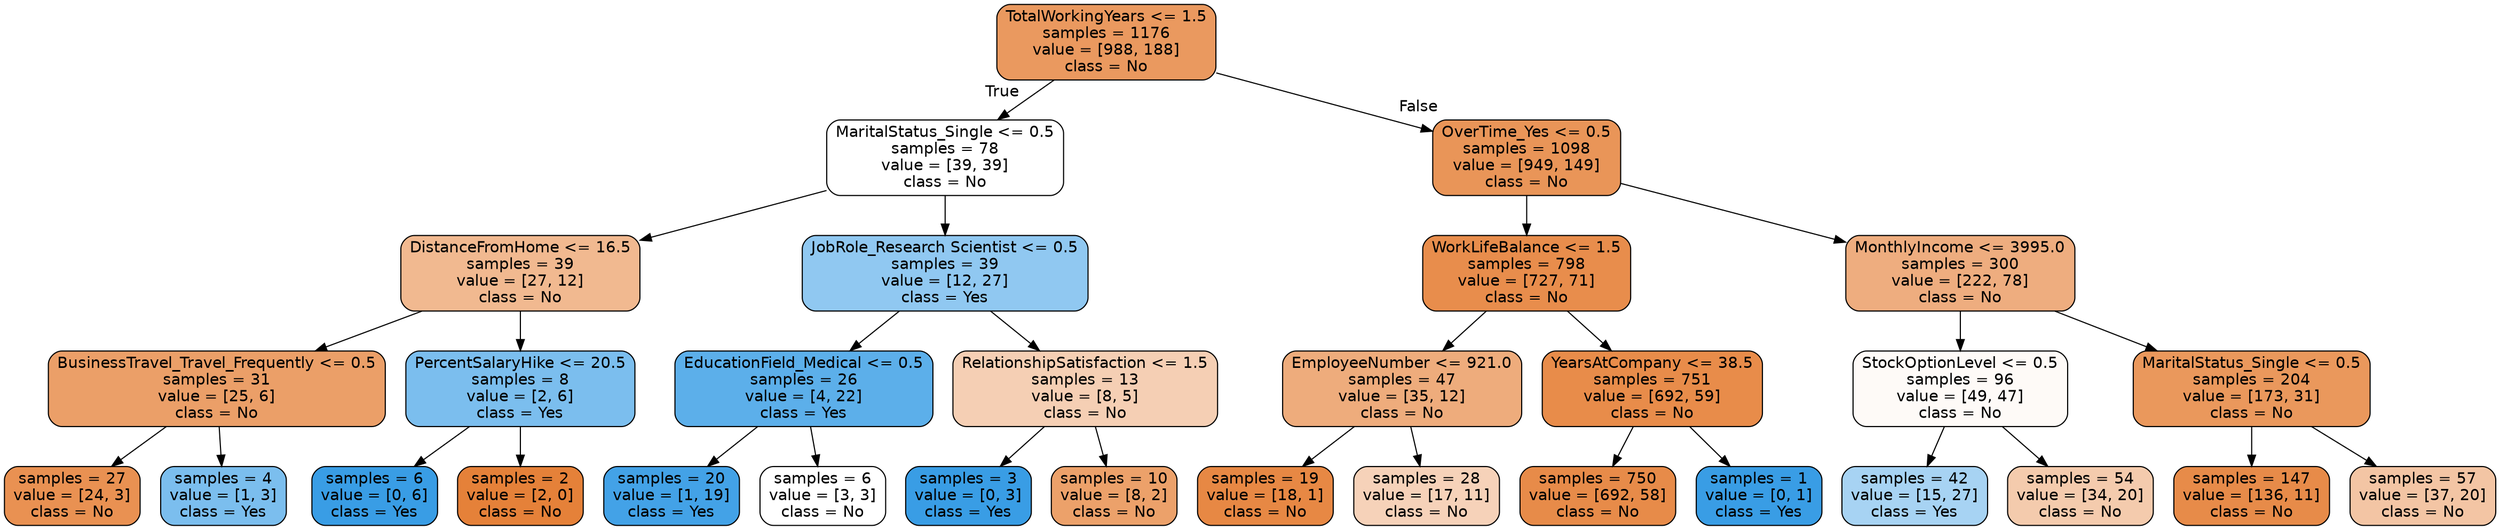 digraph Tree {
node [shape=box, style="filled, rounded", color="black", fontname=helvetica] ;
edge [fontname=helvetica] ;
0 [label="TotalWorkingYears <= 1.5\nsamples = 1176\nvalue = [988, 188]\nclass = No", fillcolor="#e58139ce"] ;
1 [label="MaritalStatus_Single <= 0.5\nsamples = 78\nvalue = [39, 39]\nclass = No", fillcolor="#e5813900"] ;
0 -> 1 [labeldistance=2.5, labelangle=45, headlabel="True"] ;
2 [label="DistanceFromHome <= 16.5\nsamples = 39\nvalue = [27, 12]\nclass = No", fillcolor="#e581398e"] ;
1 -> 2 ;
3 [label="BusinessTravel_Travel_Frequently <= 0.5\nsamples = 31\nvalue = [25, 6]\nclass = No", fillcolor="#e58139c2"] ;
2 -> 3 ;
4 [label="samples = 27\nvalue = [24, 3]\nclass = No", fillcolor="#e58139df"] ;
3 -> 4 ;
5 [label="samples = 4\nvalue = [1, 3]\nclass = Yes", fillcolor="#399de5aa"] ;
3 -> 5 ;
6 [label="PercentSalaryHike <= 20.5\nsamples = 8\nvalue = [2, 6]\nclass = Yes", fillcolor="#399de5aa"] ;
2 -> 6 ;
7 [label="samples = 6\nvalue = [0, 6]\nclass = Yes", fillcolor="#399de5ff"] ;
6 -> 7 ;
8 [label="samples = 2\nvalue = [2, 0]\nclass = No", fillcolor="#e58139ff"] ;
6 -> 8 ;
9 [label="JobRole_Research Scientist <= 0.5\nsamples = 39\nvalue = [12, 27]\nclass = Yes", fillcolor="#399de58e"] ;
1 -> 9 ;
10 [label="EducationField_Medical <= 0.5\nsamples = 26\nvalue = [4, 22]\nclass = Yes", fillcolor="#399de5d1"] ;
9 -> 10 ;
11 [label="samples = 20\nvalue = [1, 19]\nclass = Yes", fillcolor="#399de5f2"] ;
10 -> 11 ;
12 [label="samples = 6\nvalue = [3, 3]\nclass = No", fillcolor="#e5813900"] ;
10 -> 12 ;
13 [label="RelationshipSatisfaction <= 1.5\nsamples = 13\nvalue = [8, 5]\nclass = No", fillcolor="#e5813960"] ;
9 -> 13 ;
14 [label="samples = 3\nvalue = [0, 3]\nclass = Yes", fillcolor="#399de5ff"] ;
13 -> 14 ;
15 [label="samples = 10\nvalue = [8, 2]\nclass = No", fillcolor="#e58139bf"] ;
13 -> 15 ;
16 [label="OverTime_Yes <= 0.5\nsamples = 1098\nvalue = [949, 149]\nclass = No", fillcolor="#e58139d7"] ;
0 -> 16 [labeldistance=2.5, labelangle=-45, headlabel="False"] ;
17 [label="WorkLifeBalance <= 1.5\nsamples = 798\nvalue = [727, 71]\nclass = No", fillcolor="#e58139e6"] ;
16 -> 17 ;
18 [label="EmployeeNumber <= 921.0\nsamples = 47\nvalue = [35, 12]\nclass = No", fillcolor="#e58139a8"] ;
17 -> 18 ;
19 [label="samples = 19\nvalue = [18, 1]\nclass = No", fillcolor="#e58139f1"] ;
18 -> 19 ;
20 [label="samples = 28\nvalue = [17, 11]\nclass = No", fillcolor="#e581395a"] ;
18 -> 20 ;
21 [label="YearsAtCompany <= 38.5\nsamples = 751\nvalue = [692, 59]\nclass = No", fillcolor="#e58139e9"] ;
17 -> 21 ;
22 [label="samples = 750\nvalue = [692, 58]\nclass = No", fillcolor="#e58139ea"] ;
21 -> 22 ;
23 [label="samples = 1\nvalue = [0, 1]\nclass = Yes", fillcolor="#399de5ff"] ;
21 -> 23 ;
24 [label="MonthlyIncome <= 3995.0\nsamples = 300\nvalue = [222, 78]\nclass = No", fillcolor="#e58139a5"] ;
16 -> 24 ;
25 [label="StockOptionLevel <= 0.5\nsamples = 96\nvalue = [49, 47]\nclass = No", fillcolor="#e581390a"] ;
24 -> 25 ;
26 [label="samples = 42\nvalue = [15, 27]\nclass = Yes", fillcolor="#399de571"] ;
25 -> 26 ;
27 [label="samples = 54\nvalue = [34, 20]\nclass = No", fillcolor="#e5813969"] ;
25 -> 27 ;
28 [label="MaritalStatus_Single <= 0.5\nsamples = 204\nvalue = [173, 31]\nclass = No", fillcolor="#e58139d1"] ;
24 -> 28 ;
29 [label="samples = 147\nvalue = [136, 11]\nclass = No", fillcolor="#e58139ea"] ;
28 -> 29 ;
30 [label="samples = 57\nvalue = [37, 20]\nclass = No", fillcolor="#e5813975"] ;
28 -> 30 ;
}